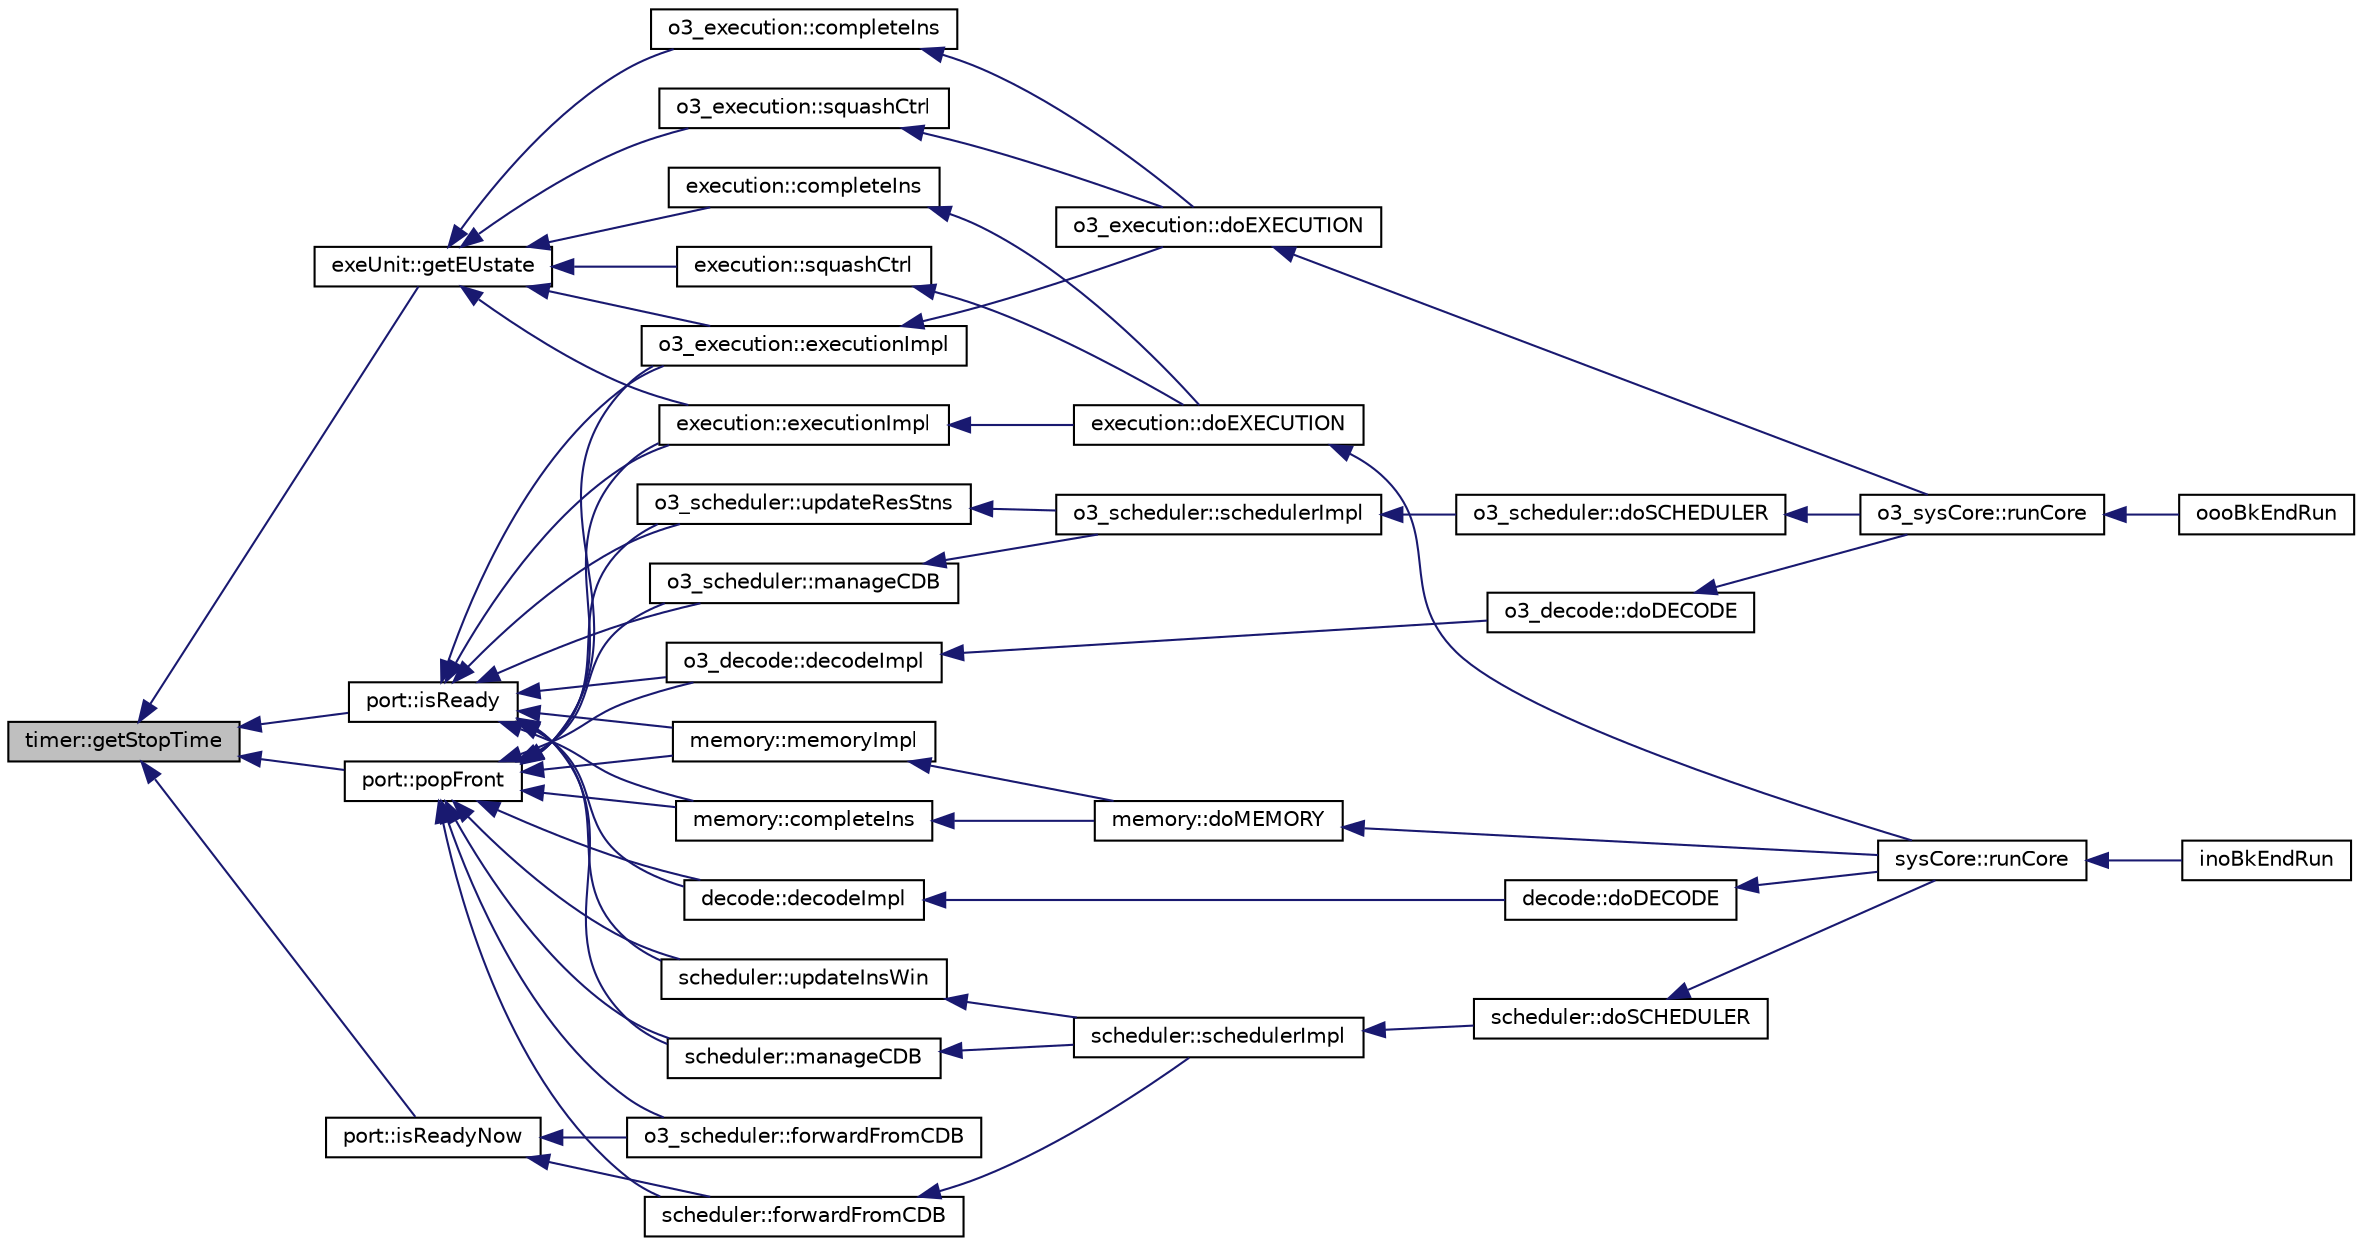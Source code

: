 digraph G
{
  edge [fontname="Helvetica",fontsize="10",labelfontname="Helvetica",labelfontsize="10"];
  node [fontname="Helvetica",fontsize="10",shape=record];
  rankdir=LR;
  Node1 [label="timer::getStopTime",height=0.2,width=0.4,color="black", fillcolor="grey75", style="filled" fontcolor="black"];
  Node1 -> Node2 [dir=back,color="midnightblue",fontsize="10",style="solid",fontname="Helvetica"];
  Node2 [label="exeUnit::getEUstate",height=0.2,width=0.4,color="black", fillcolor="white", style="filled",URL="$structexeUnit.html#a739cfd78a98068a64fb2e807f49c4312"];
  Node2 -> Node3 [dir=back,color="midnightblue",fontsize="10",style="solid",fontname="Helvetica"];
  Node3 [label="o3_execution::completeIns",height=0.2,width=0.4,color="black", fillcolor="white", style="filled",URL="$classo3__execution.html#ac6ce02086cf32b3554da1397ab35e714"];
  Node3 -> Node4 [dir=back,color="midnightblue",fontsize="10",style="solid",fontname="Helvetica"];
  Node4 [label="o3_execution::doEXECUTION",height=0.2,width=0.4,color="black", fillcolor="white", style="filled",URL="$classo3__execution.html#ad3e4a2e10bfcad9fa8c73b77c3b9fffb"];
  Node4 -> Node5 [dir=back,color="midnightblue",fontsize="10",style="solid",fontname="Helvetica"];
  Node5 [label="o3_sysCore::runCore",height=0.2,width=0.4,color="black", fillcolor="white", style="filled",URL="$classo3__sysCore.html#ab97edaa7f8ea74d7315b71d7d03a736c"];
  Node5 -> Node6 [dir=back,color="midnightblue",fontsize="10",style="solid",fontname="Helvetica"];
  Node6 [label="oooBkEndRun",height=0.2,width=0.4,color="black", fillcolor="white", style="filled",URL="$oooBkEnd_8h.html#aaa2cf7fe88073cf54894d48f17271d93"];
  Node2 -> Node7 [dir=back,color="midnightblue",fontsize="10",style="solid",fontname="Helvetica"];
  Node7 [label="execution::completeIns",height=0.2,width=0.4,color="black", fillcolor="white", style="filled",URL="$classexecution.html#a0c823fb6010268a0da3a706a9452d5e0"];
  Node7 -> Node8 [dir=back,color="midnightblue",fontsize="10",style="solid",fontname="Helvetica"];
  Node8 [label="execution::doEXECUTION",height=0.2,width=0.4,color="black", fillcolor="white", style="filled",URL="$classexecution.html#a972207b1dde6a4bb8731c3fc0908bac6"];
  Node8 -> Node9 [dir=back,color="midnightblue",fontsize="10",style="solid",fontname="Helvetica"];
  Node9 [label="sysCore::runCore",height=0.2,width=0.4,color="black", fillcolor="white", style="filled",URL="$classsysCore.html#a329e1539dcc7da668fb0d6237368922f"];
  Node9 -> Node10 [dir=back,color="midnightblue",fontsize="10",style="solid",fontname="Helvetica"];
  Node10 [label="inoBkEndRun",height=0.2,width=0.4,color="black", fillcolor="white", style="filled",URL="$inoBkEnd_8h.html#a7f7897adf2514facd31db95c4b90314d"];
  Node2 -> Node11 [dir=back,color="midnightblue",fontsize="10",style="solid",fontname="Helvetica"];
  Node11 [label="o3_execution::executionImpl",height=0.2,width=0.4,color="black", fillcolor="white", style="filled",URL="$classo3__execution.html#a2565c18ef20ce1e0ff72f5399831075a"];
  Node11 -> Node4 [dir=back,color="midnightblue",fontsize="10",style="solid",fontname="Helvetica"];
  Node2 -> Node12 [dir=back,color="midnightblue",fontsize="10",style="solid",fontname="Helvetica"];
  Node12 [label="execution::executionImpl",height=0.2,width=0.4,color="black", fillcolor="white", style="filled",URL="$classexecution.html#adc2d24703f3425df6107514535fea88b"];
  Node12 -> Node8 [dir=back,color="midnightblue",fontsize="10",style="solid",fontname="Helvetica"];
  Node2 -> Node13 [dir=back,color="midnightblue",fontsize="10",style="solid",fontname="Helvetica"];
  Node13 [label="o3_execution::squashCtrl",height=0.2,width=0.4,color="black", fillcolor="white", style="filled",URL="$classo3__execution.html#a590c0557a738cccb6ef7d8234743aa6f"];
  Node13 -> Node4 [dir=back,color="midnightblue",fontsize="10",style="solid",fontname="Helvetica"];
  Node2 -> Node14 [dir=back,color="midnightblue",fontsize="10",style="solid",fontname="Helvetica"];
  Node14 [label="execution::squashCtrl",height=0.2,width=0.4,color="black", fillcolor="white", style="filled",URL="$classexecution.html#a3e12895813ee78b1a7d2d10894db1204"];
  Node14 -> Node8 [dir=back,color="midnightblue",fontsize="10",style="solid",fontname="Helvetica"];
  Node1 -> Node15 [dir=back,color="midnightblue",fontsize="10",style="solid",fontname="Helvetica"];
  Node15 [label="port::isReady",height=0.2,width=0.4,color="black", fillcolor="white", style="filled",URL="$classport.html#a57a6cc5a8388feaf7fd09bd9616f0ee7"];
  Node15 -> Node16 [dir=back,color="midnightblue",fontsize="10",style="solid",fontname="Helvetica"];
  Node16 [label="memory::completeIns",height=0.2,width=0.4,color="black", fillcolor="white", style="filled",URL="$classmemory.html#a684c9f7770f14ce500c0bb3b2d34cfa5"];
  Node16 -> Node17 [dir=back,color="midnightblue",fontsize="10",style="solid",fontname="Helvetica"];
  Node17 [label="memory::doMEMORY",height=0.2,width=0.4,color="black", fillcolor="white", style="filled",URL="$classmemory.html#ae667b5ac087faff10a52913146d6b627"];
  Node17 -> Node9 [dir=back,color="midnightblue",fontsize="10",style="solid",fontname="Helvetica"];
  Node15 -> Node18 [dir=back,color="midnightblue",fontsize="10",style="solid",fontname="Helvetica"];
  Node18 [label="o3_decode::decodeImpl",height=0.2,width=0.4,color="black", fillcolor="white", style="filled",URL="$classo3__decode.html#a4421fc831622c76327f75aa763538a0d"];
  Node18 -> Node19 [dir=back,color="midnightblue",fontsize="10",style="solid",fontname="Helvetica"];
  Node19 [label="o3_decode::doDECODE",height=0.2,width=0.4,color="black", fillcolor="white", style="filled",URL="$classo3__decode.html#a15bf9466b893eb943e0bf245fb6513fa"];
  Node19 -> Node5 [dir=back,color="midnightblue",fontsize="10",style="solid",fontname="Helvetica"];
  Node15 -> Node20 [dir=back,color="midnightblue",fontsize="10",style="solid",fontname="Helvetica"];
  Node20 [label="decode::decodeImpl",height=0.2,width=0.4,color="black", fillcolor="white", style="filled",URL="$classdecode.html#a4971894a17f1aca1f8a562774949dd1e"];
  Node20 -> Node21 [dir=back,color="midnightblue",fontsize="10",style="solid",fontname="Helvetica"];
  Node21 [label="decode::doDECODE",height=0.2,width=0.4,color="black", fillcolor="white", style="filled",URL="$classdecode.html#a387fdd64ecb79472fad23d4190b80516"];
  Node21 -> Node9 [dir=back,color="midnightblue",fontsize="10",style="solid",fontname="Helvetica"];
  Node15 -> Node11 [dir=back,color="midnightblue",fontsize="10",style="solid",fontname="Helvetica"];
  Node15 -> Node12 [dir=back,color="midnightblue",fontsize="10",style="solid",fontname="Helvetica"];
  Node15 -> Node22 [dir=back,color="midnightblue",fontsize="10",style="solid",fontname="Helvetica"];
  Node22 [label="o3_scheduler::manageCDB",height=0.2,width=0.4,color="black", fillcolor="white", style="filled",URL="$classo3__scheduler.html#a5dfd1ae3623b060e60867808e78b224a"];
  Node22 -> Node23 [dir=back,color="midnightblue",fontsize="10",style="solid",fontname="Helvetica"];
  Node23 [label="o3_scheduler::schedulerImpl",height=0.2,width=0.4,color="black", fillcolor="white", style="filled",URL="$classo3__scheduler.html#ade8fe27e00ac0430122634af01c0639c"];
  Node23 -> Node24 [dir=back,color="midnightblue",fontsize="10",style="solid",fontname="Helvetica"];
  Node24 [label="o3_scheduler::doSCHEDULER",height=0.2,width=0.4,color="black", fillcolor="white", style="filled",URL="$classo3__scheduler.html#a336443d7d6e8f6b892c7c71b97099e40"];
  Node24 -> Node5 [dir=back,color="midnightblue",fontsize="10",style="solid",fontname="Helvetica"];
  Node15 -> Node25 [dir=back,color="midnightblue",fontsize="10",style="solid",fontname="Helvetica"];
  Node25 [label="scheduler::manageCDB",height=0.2,width=0.4,color="black", fillcolor="white", style="filled",URL="$classscheduler.html#ad2cdc34a3fc36cf56755e73842a47d49"];
  Node25 -> Node26 [dir=back,color="midnightblue",fontsize="10",style="solid",fontname="Helvetica"];
  Node26 [label="scheduler::schedulerImpl",height=0.2,width=0.4,color="black", fillcolor="white", style="filled",URL="$classscheduler.html#a22fd96ca05e81346965e87c0e46b9cca"];
  Node26 -> Node27 [dir=back,color="midnightblue",fontsize="10",style="solid",fontname="Helvetica"];
  Node27 [label="scheduler::doSCHEDULER",height=0.2,width=0.4,color="black", fillcolor="white", style="filled",URL="$classscheduler.html#a3253fffac337ef94b41e8dcef59dbd74"];
  Node27 -> Node9 [dir=back,color="midnightblue",fontsize="10",style="solid",fontname="Helvetica"];
  Node15 -> Node28 [dir=back,color="midnightblue",fontsize="10",style="solid",fontname="Helvetica"];
  Node28 [label="memory::memoryImpl",height=0.2,width=0.4,color="black", fillcolor="white", style="filled",URL="$classmemory.html#a3c2b4025c057acb762cc6630f324d3dc"];
  Node28 -> Node17 [dir=back,color="midnightblue",fontsize="10",style="solid",fontname="Helvetica"];
  Node15 -> Node29 [dir=back,color="midnightblue",fontsize="10",style="solid",fontname="Helvetica"];
  Node29 [label="scheduler::updateInsWin",height=0.2,width=0.4,color="black", fillcolor="white", style="filled",URL="$classscheduler.html#a16ab416645e159625f83cf53bfa408cc"];
  Node29 -> Node26 [dir=back,color="midnightblue",fontsize="10",style="solid",fontname="Helvetica"];
  Node15 -> Node30 [dir=back,color="midnightblue",fontsize="10",style="solid",fontname="Helvetica"];
  Node30 [label="o3_scheduler::updateResStns",height=0.2,width=0.4,color="black", fillcolor="white", style="filled",URL="$classo3__scheduler.html#a3eaa3373cbbd123523a9cbf4d7326692"];
  Node30 -> Node23 [dir=back,color="midnightblue",fontsize="10",style="solid",fontname="Helvetica"];
  Node1 -> Node31 [dir=back,color="midnightblue",fontsize="10",style="solid",fontname="Helvetica"];
  Node31 [label="port::isReadyNow",height=0.2,width=0.4,color="black", fillcolor="white", style="filled",URL="$classport.html#ae59766c24fe4a05ba31cc6d2dc2eff42"];
  Node31 -> Node32 [dir=back,color="midnightblue",fontsize="10",style="solid",fontname="Helvetica"];
  Node32 [label="o3_scheduler::forwardFromCDB",height=0.2,width=0.4,color="black", fillcolor="white", style="filled",URL="$classo3__scheduler.html#a13b34d2dae20e349ee7bb614d0d33d46"];
  Node31 -> Node33 [dir=back,color="midnightblue",fontsize="10",style="solid",fontname="Helvetica"];
  Node33 [label="scheduler::forwardFromCDB",height=0.2,width=0.4,color="black", fillcolor="white", style="filled",URL="$classscheduler.html#a50c4d8d6c754c342adbd0750eacd7a64"];
  Node33 -> Node26 [dir=back,color="midnightblue",fontsize="10",style="solid",fontname="Helvetica"];
  Node1 -> Node34 [dir=back,color="midnightblue",fontsize="10",style="solid",fontname="Helvetica"];
  Node34 [label="port::popFront",height=0.2,width=0.4,color="black", fillcolor="white", style="filled",URL="$classport.html#a95bf81afb2a6c03ac2272b3708322b74"];
  Node34 -> Node16 [dir=back,color="midnightblue",fontsize="10",style="solid",fontname="Helvetica"];
  Node34 -> Node18 [dir=back,color="midnightblue",fontsize="10",style="solid",fontname="Helvetica"];
  Node34 -> Node20 [dir=back,color="midnightblue",fontsize="10",style="solid",fontname="Helvetica"];
  Node34 -> Node11 [dir=back,color="midnightblue",fontsize="10",style="solid",fontname="Helvetica"];
  Node34 -> Node12 [dir=back,color="midnightblue",fontsize="10",style="solid",fontname="Helvetica"];
  Node34 -> Node32 [dir=back,color="midnightblue",fontsize="10",style="solid",fontname="Helvetica"];
  Node34 -> Node33 [dir=back,color="midnightblue",fontsize="10",style="solid",fontname="Helvetica"];
  Node34 -> Node22 [dir=back,color="midnightblue",fontsize="10",style="solid",fontname="Helvetica"];
  Node34 -> Node25 [dir=back,color="midnightblue",fontsize="10",style="solid",fontname="Helvetica"];
  Node34 -> Node28 [dir=back,color="midnightblue",fontsize="10",style="solid",fontname="Helvetica"];
  Node34 -> Node29 [dir=back,color="midnightblue",fontsize="10",style="solid",fontname="Helvetica"];
  Node34 -> Node30 [dir=back,color="midnightblue",fontsize="10",style="solid",fontname="Helvetica"];
}
